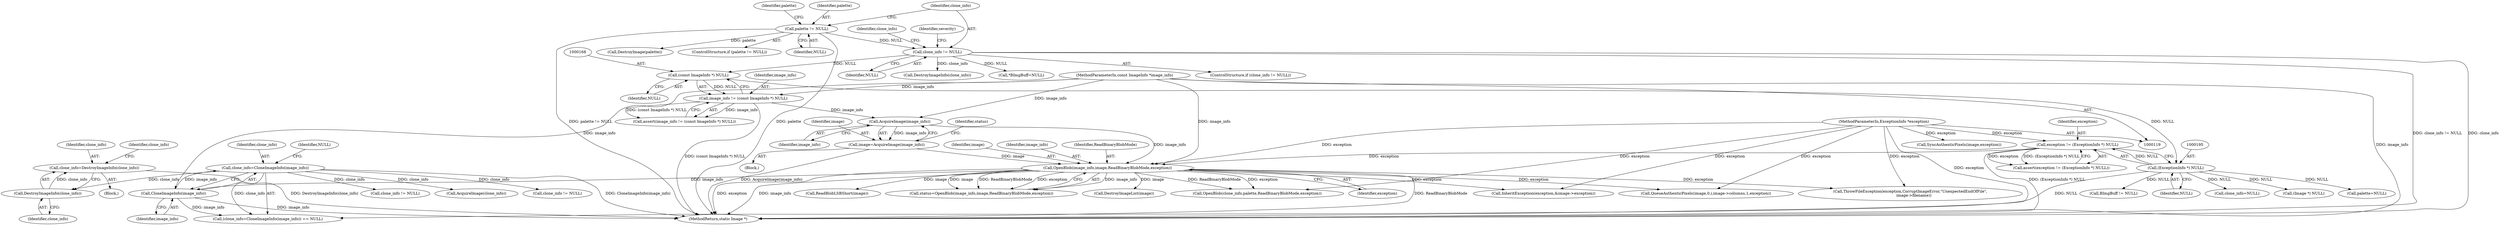 digraph "0_ImageMagick_1e59b29e520d2beab73e8c78aacd5f1c0d76196d@pointer" {
"1000614" [label="(Call,clone_info=DestroyImageInfo(clone_info))"];
"1000616" [label="(Call,DestroyImageInfo(clone_info))"];
"1000478" [label="(Call,clone_info=CloneImageInfo(image_info))"];
"1000480" [label="(Call,CloneImageInfo(image_info))"];
"1000209" [label="(Call,OpenBlob(image_info,image,ReadBinaryBlobMode,exception))"];
"1000205" [label="(Call,AcquireImage(image_info))"];
"1000165" [label="(Call,image_info != (const ImageInfo *) NULL)"];
"1000120" [label="(MethodParameterIn,const ImageInfo *image_info)"];
"1000167" [label="(Call,(const ImageInfo *) NULL)"];
"1000133" [label="(Call,clone_info != NULL)"];
"1000125" [label="(Call,palette != NULL)"];
"1000203" [label="(Call,image=AcquireImage(image_info))"];
"1000192" [label="(Call,exception != (ExceptionInfo *) NULL)"];
"1000121" [label="(MethodParameterIn,ExceptionInfo *exception)"];
"1000194" [label="(Call,(ExceptionInfo *) NULL)"];
"1000192" [label="(Call,exception != (ExceptionInfo *) NULL)"];
"1000221" [label="(Call,DestroyImageList(image))"];
"1000209" [label="(Call,OpenBlob(image_info,image,ReadBinaryBlobMode,exception))"];
"1000169" [label="(Identifier,NULL)"];
"1000617" [label="(Identifier,clone_info)"];
"1001520" [label="(MethodReturn,static Image *)"];
"1001152" [label="(Call,clone_info != NULL)"];
"1000212" [label="(Identifier,ReadBinaryBlobMode)"];
"1000194" [label="(Call,(ExceptionInfo *) NULL)"];
"1000126" [label="(Identifier,palette)"];
"1000227" [label="(Call,palette=NULL)"];
"1001476" [label="(Call,BImgBuff != NULL)"];
"1000632" [label="(Call,OpenBlob(clone_info,palette,ReadBinaryBlobMode,exception))"];
"1000211" [label="(Identifier,image)"];
"1000205" [label="(Call,AcquireImage(image_info))"];
"1000193" [label="(Identifier,exception)"];
"1000122" [label="(Block,)"];
"1000477" [label="(Call,(clone_info=CloneImageInfo(image_info)) == NULL)"];
"1000614" [label="(Call,clone_info=DestroyImageInfo(clone_info))"];
"1000616" [label="(Call,DestroyImageInfo(clone_info))"];
"1000615" [label="(Identifier,clone_info)"];
"1000141" [label="(Identifier,severity)"];
"1000138" [label="(Call,DestroyImageInfo(clone_info))"];
"1000478" [label="(Call,clone_info=CloneImageInfo(image_info))"];
"1000619" [label="(Identifier,clone_info)"];
"1000130" [label="(Call,DestroyImage(palette))"];
"1001494" [label="(Call,clone_info != NULL)"];
"1000191" [label="(Call,assert(exception != (ExceptionInfo *) NULL))"];
"1000165" [label="(Call,image_info != (const ImageInfo *) NULL)"];
"1000213" [label="(Identifier,exception)"];
"1000482" [label="(Identifier,NULL)"];
"1000134" [label="(Identifier,clone_info)"];
"1000135" [label="(Identifier,NULL)"];
"1000237" [label="(Call,ReadBlobLSBShort(image))"];
"1000137" [label="(Identifier,clone_info)"];
"1000208" [label="(Identifier,status)"];
"1000125" [label="(Call,palette != NULL)"];
"1000230" [label="(Call,clone_info=NULL)"];
"1000121" [label="(MethodParameterIn,ExceptionInfo *exception)"];
"1000467" [label="(Call,InheritException(exception,&image->exception))"];
"1000206" [label="(Identifier,image_info)"];
"1000133" [label="(Call,clone_info != NULL)"];
"1000120" [label="(MethodParameterIn,const ImageInfo *image_info)"];
"1001419" [label="(Call,QueueAuthenticPixels(image,0,i,image->columns,1,exception))"];
"1000159" [label="(Call,*BImgBuff=NULL)"];
"1001469" [label="(Call,SyncAuthenticPixels(image,exception))"];
"1000224" [label="(Call,(Image *) NULL)"];
"1001506" [label="(Call,ThrowFileException(exception,CorruptImageError,\"UnexpectedEndOfFile\",\n      image->filename))"];
"1000613" [label="(Block,)"];
"1000166" [label="(Identifier,image_info)"];
"1000124" [label="(ControlStructure,if (palette != NULL))"];
"1000164" [label="(Call,assert(image_info != (const ImageInfo *) NULL))"];
"1000129" [label="(Identifier,palette)"];
"1000479" [label="(Identifier,clone_info)"];
"1000207" [label="(Call,status=OpenBlob(image_info,image,ReadBinaryBlobMode,exception))"];
"1000127" [label="(Identifier,NULL)"];
"1000626" [label="(Call,AcquireImage(clone_info))"];
"1000196" [label="(Identifier,NULL)"];
"1000203" [label="(Call,image=AcquireImage(image_info))"];
"1000132" [label="(ControlStructure,if (clone_info != NULL))"];
"1000481" [label="(Identifier,image_info)"];
"1000480" [label="(Call,CloneImageInfo(image_info))"];
"1000204" [label="(Identifier,image)"];
"1000167" [label="(Call,(const ImageInfo *) NULL)"];
"1000210" [label="(Identifier,image_info)"];
"1000614" -> "1000613"  [label="AST: "];
"1000614" -> "1000616"  [label="CFG: "];
"1000615" -> "1000614"  [label="AST: "];
"1000616" -> "1000614"  [label="AST: "];
"1000619" -> "1000614"  [label="CFG: "];
"1000614" -> "1001520"  [label="DDG: DestroyImageInfo(clone_info)"];
"1000616" -> "1000614"  [label="DDG: clone_info"];
"1000616" -> "1000617"  [label="CFG: "];
"1000617" -> "1000616"  [label="AST: "];
"1000478" -> "1000616"  [label="DDG: clone_info"];
"1000478" -> "1000477"  [label="AST: "];
"1000478" -> "1000480"  [label="CFG: "];
"1000479" -> "1000478"  [label="AST: "];
"1000480" -> "1000478"  [label="AST: "];
"1000482" -> "1000478"  [label="CFG: "];
"1000478" -> "1001520"  [label="DDG: CloneImageInfo(image_info)"];
"1000478" -> "1000477"  [label="DDG: clone_info"];
"1000480" -> "1000478"  [label="DDG: image_info"];
"1000478" -> "1000626"  [label="DDG: clone_info"];
"1000478" -> "1001152"  [label="DDG: clone_info"];
"1000478" -> "1001494"  [label="DDG: clone_info"];
"1000480" -> "1000481"  [label="CFG: "];
"1000481" -> "1000480"  [label="AST: "];
"1000480" -> "1001520"  [label="DDG: image_info"];
"1000480" -> "1000477"  [label="DDG: image_info"];
"1000209" -> "1000480"  [label="DDG: image_info"];
"1000120" -> "1000480"  [label="DDG: image_info"];
"1000209" -> "1000207"  [label="AST: "];
"1000209" -> "1000213"  [label="CFG: "];
"1000210" -> "1000209"  [label="AST: "];
"1000211" -> "1000209"  [label="AST: "];
"1000212" -> "1000209"  [label="AST: "];
"1000213" -> "1000209"  [label="AST: "];
"1000207" -> "1000209"  [label="CFG: "];
"1000209" -> "1001520"  [label="DDG: image_info"];
"1000209" -> "1001520"  [label="DDG: ReadBinaryBlobMode"];
"1000209" -> "1001520"  [label="DDG: exception"];
"1000209" -> "1000207"  [label="DDG: image_info"];
"1000209" -> "1000207"  [label="DDG: image"];
"1000209" -> "1000207"  [label="DDG: ReadBinaryBlobMode"];
"1000209" -> "1000207"  [label="DDG: exception"];
"1000205" -> "1000209"  [label="DDG: image_info"];
"1000120" -> "1000209"  [label="DDG: image_info"];
"1000203" -> "1000209"  [label="DDG: image"];
"1000192" -> "1000209"  [label="DDG: exception"];
"1000121" -> "1000209"  [label="DDG: exception"];
"1000209" -> "1000221"  [label="DDG: image"];
"1000209" -> "1000237"  [label="DDG: image"];
"1000209" -> "1000467"  [label="DDG: exception"];
"1000209" -> "1000632"  [label="DDG: ReadBinaryBlobMode"];
"1000209" -> "1000632"  [label="DDG: exception"];
"1000209" -> "1001419"  [label="DDG: exception"];
"1000209" -> "1001506"  [label="DDG: exception"];
"1000205" -> "1000203"  [label="AST: "];
"1000205" -> "1000206"  [label="CFG: "];
"1000206" -> "1000205"  [label="AST: "];
"1000203" -> "1000205"  [label="CFG: "];
"1000205" -> "1000203"  [label="DDG: image_info"];
"1000165" -> "1000205"  [label="DDG: image_info"];
"1000120" -> "1000205"  [label="DDG: image_info"];
"1000165" -> "1000164"  [label="AST: "];
"1000165" -> "1000167"  [label="CFG: "];
"1000166" -> "1000165"  [label="AST: "];
"1000167" -> "1000165"  [label="AST: "];
"1000164" -> "1000165"  [label="CFG: "];
"1000165" -> "1001520"  [label="DDG: (const ImageInfo *) NULL"];
"1000165" -> "1000164"  [label="DDG: image_info"];
"1000165" -> "1000164"  [label="DDG: (const ImageInfo *) NULL"];
"1000120" -> "1000165"  [label="DDG: image_info"];
"1000167" -> "1000165"  [label="DDG: NULL"];
"1000120" -> "1000119"  [label="AST: "];
"1000120" -> "1001520"  [label="DDG: image_info"];
"1000167" -> "1000169"  [label="CFG: "];
"1000168" -> "1000167"  [label="AST: "];
"1000169" -> "1000167"  [label="AST: "];
"1000133" -> "1000167"  [label="DDG: NULL"];
"1000167" -> "1000194"  [label="DDG: NULL"];
"1000133" -> "1000132"  [label="AST: "];
"1000133" -> "1000135"  [label="CFG: "];
"1000134" -> "1000133"  [label="AST: "];
"1000135" -> "1000133"  [label="AST: "];
"1000137" -> "1000133"  [label="CFG: "];
"1000141" -> "1000133"  [label="CFG: "];
"1000133" -> "1001520"  [label="DDG: clone_info"];
"1000133" -> "1001520"  [label="DDG: clone_info != NULL"];
"1000125" -> "1000133"  [label="DDG: NULL"];
"1000133" -> "1000138"  [label="DDG: clone_info"];
"1000133" -> "1000159"  [label="DDG: NULL"];
"1000125" -> "1000124"  [label="AST: "];
"1000125" -> "1000127"  [label="CFG: "];
"1000126" -> "1000125"  [label="AST: "];
"1000127" -> "1000125"  [label="AST: "];
"1000129" -> "1000125"  [label="CFG: "];
"1000134" -> "1000125"  [label="CFG: "];
"1000125" -> "1001520"  [label="DDG: palette"];
"1000125" -> "1001520"  [label="DDG: palette != NULL"];
"1000125" -> "1000130"  [label="DDG: palette"];
"1000203" -> "1000122"  [label="AST: "];
"1000204" -> "1000203"  [label="AST: "];
"1000208" -> "1000203"  [label="CFG: "];
"1000203" -> "1001520"  [label="DDG: AcquireImage(image_info)"];
"1000192" -> "1000191"  [label="AST: "];
"1000192" -> "1000194"  [label="CFG: "];
"1000193" -> "1000192"  [label="AST: "];
"1000194" -> "1000192"  [label="AST: "];
"1000191" -> "1000192"  [label="CFG: "];
"1000192" -> "1001520"  [label="DDG: (ExceptionInfo *) NULL"];
"1000192" -> "1000191"  [label="DDG: exception"];
"1000192" -> "1000191"  [label="DDG: (ExceptionInfo *) NULL"];
"1000121" -> "1000192"  [label="DDG: exception"];
"1000194" -> "1000192"  [label="DDG: NULL"];
"1000121" -> "1000119"  [label="AST: "];
"1000121" -> "1001520"  [label="DDG: exception"];
"1000121" -> "1000467"  [label="DDG: exception"];
"1000121" -> "1000632"  [label="DDG: exception"];
"1000121" -> "1001419"  [label="DDG: exception"];
"1000121" -> "1001469"  [label="DDG: exception"];
"1000121" -> "1001506"  [label="DDG: exception"];
"1000194" -> "1000196"  [label="CFG: "];
"1000195" -> "1000194"  [label="AST: "];
"1000196" -> "1000194"  [label="AST: "];
"1000194" -> "1000224"  [label="DDG: NULL"];
"1000194" -> "1000227"  [label="DDG: NULL"];
"1000194" -> "1000230"  [label="DDG: NULL"];
"1000194" -> "1000477"  [label="DDG: NULL"];
"1000194" -> "1001476"  [label="DDG: NULL"];
}
